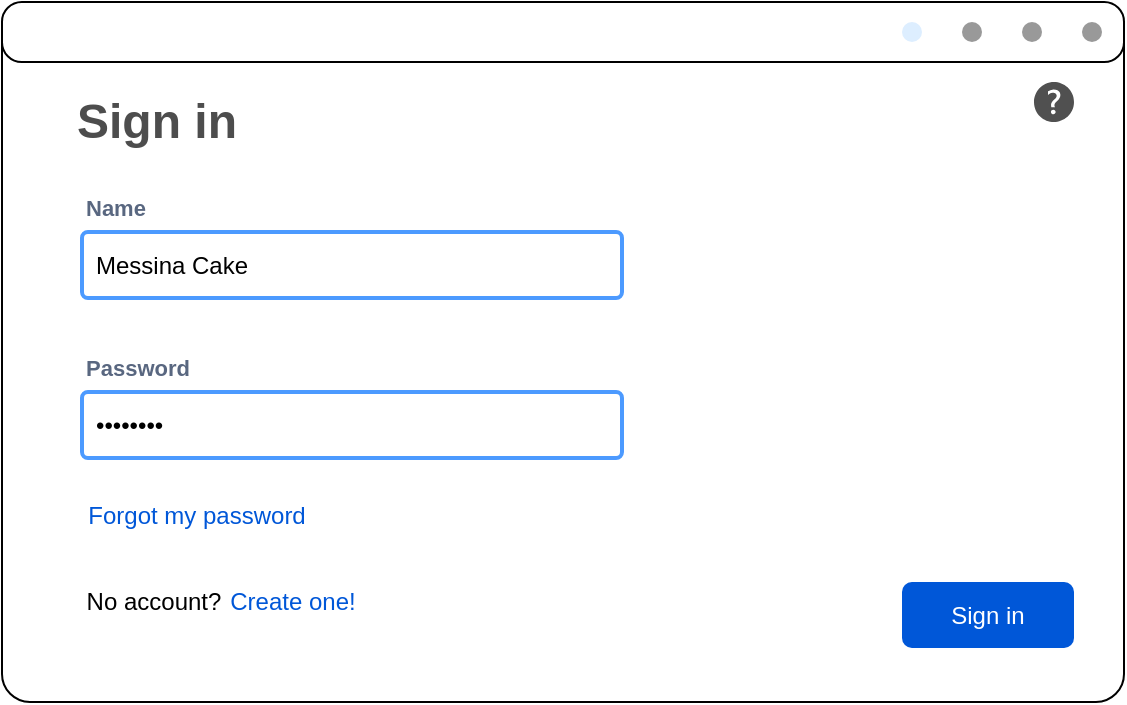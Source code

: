 <mxfile version="23.0.2" type="device" pages="8">
  <diagram id="9bwR5t9vp2KqrcbAkTnF" name="Page-0">
    <mxGraphModel dx="1434" dy="712" grid="1" gridSize="10" guides="1" tooltips="1" connect="1" arrows="1" fold="1" page="1" pageScale="1" pageWidth="1600" pageHeight="900" math="0" shadow="0">
      <root>
        <mxCell id="0" />
        <mxCell id="1" parent="0" />
        <mxCell id="lCdwlgKCuscsBh37xXo4-12" value="" style="rounded=1;whiteSpace=wrap;html=1;arcSize=4;movable=0;resizable=0;rotatable=0;deletable=0;editable=0;locked=1;connectable=0;" parent="1" vertex="1">
          <mxGeometry x="520" y="240" width="561" height="350" as="geometry" />
        </mxCell>
        <mxCell id="lCdwlgKCuscsBh37xXo4-13" value="" style="rounded=1;whiteSpace=wrap;html=1;arcSize=33;movable=0;resizable=0;rotatable=0;deletable=0;editable=0;locked=1;connectable=0;" parent="1" vertex="1">
          <mxGeometry x="520" y="240" width="561" height="30" as="geometry" />
        </mxCell>
        <mxCell id="lCdwlgKCuscsBh37xXo4-14" value="" style="verticalLabelPosition=bottom;shadow=0;dashed=0;align=center;html=1;verticalAlign=top;strokeWidth=1;shape=mxgraph.mockup.navigation.pageControl;fillColor=#999999;strokeColor=#ddeeff;movable=0;resizable=0;rotatable=0;deletable=0;editable=0;locked=1;connectable=0;" parent="1" vertex="1">
          <mxGeometry x="970" y="240" width="100" height="30" as="geometry" />
        </mxCell>
        <mxCell id="lCdwlgKCuscsBh37xXo4-15" value="Password" style="fillColor=none;strokeColor=none;html=1;fontSize=11;fontStyle=0;align=left;fontColor=#596780;fontStyle=1;fontSize=11;movable=0;resizable=0;rotatable=0;deletable=0;editable=0;locked=1;connectable=0;" parent="1" vertex="1">
          <mxGeometry x="560" y="413" width="240" height="20" as="geometry" />
        </mxCell>
        <mxCell id="lCdwlgKCuscsBh37xXo4-16" value="&amp;#8226;&amp;#8226;&amp;#8226;&amp;#8226;&amp;#8226;&amp;#8226;&amp;#8226;&amp;#8226;" style="rounded=1;arcSize=9;align=left;spacingLeft=5;strokeColor=#4C9AFF;html=1;strokeWidth=2;fontSize=12;movable=0;resizable=0;rotatable=0;deletable=0;editable=0;locked=1;connectable=0;" parent="1" vertex="1">
          <mxGeometry x="560" y="435" width="270" height="33" as="geometry" />
        </mxCell>
        <mxCell id="lCdwlgKCuscsBh37xXo4-17" value="Name" style="fillColor=none;strokeColor=none;html=1;fontSize=11;fontStyle=0;align=left;fontColor=#596780;fontStyle=1;fontSize=11;movable=0;resizable=0;rotatable=0;deletable=0;editable=0;locked=1;connectable=0;" parent="1" vertex="1">
          <mxGeometry x="560" y="333" width="240" height="20" as="geometry" />
        </mxCell>
        <mxCell id="lCdwlgKCuscsBh37xXo4-18" value="Messina Cake" style="rounded=1;arcSize=9;align=left;spacingLeft=5;strokeColor=#4C9AFF;html=1;strokeWidth=2;fontSize=12;movable=0;resizable=0;rotatable=0;deletable=0;editable=0;locked=1;connectable=0;" parent="1" vertex="1">
          <mxGeometry x="560" y="355" width="270" height="33" as="geometry" />
        </mxCell>
        <mxCell id="lCdwlgKCuscsBh37xXo4-19" value="&lt;font color=&quot;#4d4d4d&quot;&gt;Sign in&lt;/font&gt;" style="text;strokeColor=none;fillColor=none;html=1;fontSize=24;fontStyle=1;verticalAlign=middle;align=center;perimeterSpacing=0;shadow=0;movable=0;resizable=0;rotatable=0;deletable=0;editable=0;locked=1;connectable=0;" parent="1" vertex="1">
          <mxGeometry x="560" y="280" width="73" height="40" as="geometry" />
        </mxCell>
        <UserObject label="&lt;div&gt;Sign in&lt;/div&gt;" link="data:page/id,ad3F7FQIbmTL58mgXdxD" id="lCdwlgKCuscsBh37xXo4-20">
          <mxCell style="rounded=1;fillColor=#0057D8;strokeColor=none;html=1;whiteSpace=wrap;fontColor=#ffffff;align=center;verticalAlign=middle;fontStyle=0;fontSize=12;sketch=0;movable=0;resizable=0;rotatable=0;deletable=0;editable=0;locked=1;connectable=0;" parent="1" vertex="1">
            <mxGeometry x="970" y="530" width="86" height="33" as="geometry" />
          </mxCell>
        </UserObject>
        <UserObject label="&lt;div&gt;Forgot my password&lt;/div&gt;" link="data:page/id,xsljzul-1rMOuKHbIlZs" id="lCdwlgKCuscsBh37xXo4-22">
          <mxCell style="fillColor=none;strokeColor=none;html=1;fontColor=#0057D8;align=center;verticalAlign=middle;fontStyle=0;fontSize=12;movable=0;resizable=0;rotatable=0;deletable=0;editable=0;locked=1;connectable=0;" parent="1" vertex="1">
            <mxGeometry x="574" y="480" width="86" height="33" as="geometry" />
          </mxCell>
        </UserObject>
        <mxCell id="ZY1OHxA0pGTVoqZoMLtz-1" value="No account?" style="text;html=1;strokeColor=none;fillColor=none;align=center;verticalAlign=middle;whiteSpace=wrap;rounded=0;movable=0;resizable=0;rotatable=0;deletable=0;editable=0;locked=1;connectable=0;" parent="1" vertex="1">
          <mxGeometry x="556" y="525" width="80" height="30" as="geometry" />
        </mxCell>
        <UserObject label="Create one!" link="data:page/id,_KF2RKZWM1kMSddODbuM" id="ZY1OHxA0pGTVoqZoMLtz-2">
          <mxCell style="fillColor=none;strokeColor=none;html=1;fontColor=#0057D8;align=center;verticalAlign=middle;fontStyle=0;fontSize=12;movable=0;resizable=0;rotatable=0;deletable=0;editable=0;locked=1;connectable=0;" parent="1" vertex="1">
            <mxGeometry x="622" y="523" width="86" height="33" as="geometry" />
          </mxCell>
        </UserObject>
        <UserObject label="" link="data:page/id,F7xFy99SNiXXbq4bDV53" id="sVYVaOk1Q4FoBdseIvYV-1">
          <mxCell style="sketch=0;pointerEvents=1;shadow=0;dashed=0;html=1;strokeColor=none;fillColor=#505050;labelPosition=center;verticalLabelPosition=bottom;verticalAlign=top;outlineConnect=0;align=center;shape=mxgraph.office.concepts.help;movable=0;resizable=0;rotatable=0;deletable=0;editable=0;locked=1;connectable=0;" vertex="1" parent="1">
            <mxGeometry x="1036" y="280" width="20" height="20" as="geometry" />
          </mxCell>
        </UserObject>
      </root>
    </mxGraphModel>
  </diagram>
  <diagram name="Page-1" id="_KF2RKZWM1kMSddODbuM">
    <mxGraphModel dx="1434" dy="712" grid="1" gridSize="10" guides="1" tooltips="1" connect="1" arrows="1" fold="1" page="1" pageScale="1" pageWidth="1600" pageHeight="900" math="0" shadow="0">
      <root>
        <mxCell id="0" />
        <mxCell id="1" parent="0" />
        <mxCell id="sNmesS3HQieKwuXNUTIO-3" value="" style="rounded=1;whiteSpace=wrap;html=1;arcSize=4;movable=0;resizable=0;rotatable=0;deletable=0;editable=0;locked=1;connectable=0;" parent="1" vertex="1">
          <mxGeometry x="520" y="240" width="561" height="350" as="geometry" />
        </mxCell>
        <mxCell id="sNmesS3HQieKwuXNUTIO-4" value="" style="rounded=1;whiteSpace=wrap;html=1;arcSize=33;movable=0;resizable=0;rotatable=0;deletable=0;editable=0;locked=1;connectable=0;" parent="1" vertex="1">
          <mxGeometry x="520" y="240" width="561" height="30" as="geometry" />
        </mxCell>
        <mxCell id="sNmesS3HQieKwuXNUTIO-5" value="" style="verticalLabelPosition=bottom;shadow=0;dashed=0;align=center;html=1;verticalAlign=top;strokeWidth=1;shape=mxgraph.mockup.navigation.pageControl;fillColor=#999999;strokeColor=#ddeeff;movable=0;resizable=0;rotatable=0;deletable=0;editable=0;locked=1;connectable=0;" parent="1" vertex="1">
          <mxGeometry x="970" y="240" width="100" height="30" as="geometry" />
        </mxCell>
        <mxCell id="sNmesS3HQieKwuXNUTIO-7" value="Password&lt;sup&gt;&lt;font color=&quot;#ff0000&quot;&gt;*&lt;/font&gt;&lt;/sup&gt;" style="fillColor=none;strokeColor=none;html=1;fontSize=11;fontStyle=0;align=left;fontColor=#596780;fontStyle=1;fontSize=11;movable=0;resizable=0;rotatable=0;deletable=0;editable=0;locked=1;connectable=0;" parent="1" vertex="1">
          <mxGeometry x="560" y="415" width="240" height="20" as="geometry" />
        </mxCell>
        <mxCell id="sNmesS3HQieKwuXNUTIO-8" value="&amp;#8226;&amp;#8226;&amp;#8226;&amp;#8226;&amp;#8226;&amp;#8226;&amp;#8226;&amp;#8226;" style="rounded=1;arcSize=9;align=left;spacingLeft=5;strokeColor=#4C9AFF;html=1;strokeWidth=2;fontSize=12;movable=0;resizable=0;rotatable=0;deletable=0;editable=0;locked=1;connectable=0;" parent="1" vertex="1">
          <mxGeometry x="560" y="435" width="270" height="33" as="geometry" />
        </mxCell>
        <mxCell id="sNmesS3HQieKwuXNUTIO-13" value="Name&lt;sup&gt;&lt;font color=&quot;#ff0000&quot;&gt;*&lt;/font&gt;&lt;/sup&gt;" style="fillColor=none;strokeColor=none;html=1;fontSize=11;fontStyle=0;align=left;fontColor=#596780;fontStyle=1;fontSize=11;movable=0;resizable=0;rotatable=0;deletable=0;editable=0;locked=1;connectable=0;" parent="1" vertex="1">
          <mxGeometry x="560" y="330" width="240" height="20" as="geometry" />
        </mxCell>
        <mxCell id="sNmesS3HQieKwuXNUTIO-14" value="Messina Cake" style="rounded=1;arcSize=9;align=left;spacingLeft=5;strokeColor=#4C9AFF;html=1;strokeWidth=2;fontSize=12;movable=0;resizable=0;rotatable=0;deletable=0;editable=0;locked=1;connectable=0;" parent="1" vertex="1">
          <mxGeometry x="560" y="355" width="270" height="33" as="geometry" />
        </mxCell>
        <mxCell id="sNmesS3HQieKwuXNUTIO-16" value="&lt;div&gt;&lt;font color=&quot;#808080&quot;&gt;Create Account&lt;/font&gt;&lt;/div&gt;" style="text;strokeColor=none;fillColor=none;html=1;fontSize=24;fontStyle=1;verticalAlign=middle;align=center;perimeterSpacing=0;shadow=0;movable=0;resizable=0;rotatable=0;deletable=0;editable=0;locked=1;connectable=0;" parent="1" vertex="1">
          <mxGeometry x="600" y="280" width="100" height="40" as="geometry" />
        </mxCell>
        <UserObject label="&lt;div&gt;Sign up&lt;/div&gt;" link="data:page/id,ad3F7FQIbmTL58mgXdxD" id="sNmesS3HQieKwuXNUTIO-17">
          <mxCell style="rounded=1;fillColor=#0057D8;strokeColor=none;html=1;whiteSpace=wrap;fontColor=#ffffff;align=center;verticalAlign=middle;fontStyle=0;fontSize=12;sketch=0;movable=0;resizable=0;rotatable=0;deletable=0;editable=0;locked=1;connectable=0;" parent="1" vertex="1">
            <mxGeometry x="970" y="530" width="86" height="33" as="geometry" />
          </mxCell>
        </UserObject>
        <UserObject label="Cancel" link="data:page/id,9bwR5t9vp2KqrcbAkTnF" id="sNmesS3HQieKwuXNUTIO-18">
          <mxCell style="rounded=1;fillColor=#F1F2F4;strokeColor=none;html=1;whiteSpace=wrap;fontColor=#596780;align=center;verticalAlign=middle;fontStyle=0;fontSize=12;sketch=0;movable=0;resizable=0;rotatable=0;deletable=0;editable=0;locked=1;connectable=0;" parent="1" vertex="1">
            <mxGeometry x="860" y="530" width="86" height="33" as="geometry" />
          </mxCell>
        </UserObject>
        <UserObject label="I already have an Account" link="data:page/id,9bwR5t9vp2KqrcbAkTnF" id="sNmesS3HQieKwuXNUTIO-19">
          <mxCell style="fillColor=none;strokeColor=none;html=1;fontColor=#0057D8;align=center;verticalAlign=middle;fontStyle=0;fontSize=12;movable=0;resizable=0;rotatable=0;deletable=0;editable=0;locked=1;connectable=0;" parent="1" vertex="1">
            <mxGeometry x="590" y="480" width="86" height="33" as="geometry" />
          </mxCell>
        </UserObject>
        <UserObject label="" link="data:page/id,F7xFy99SNiXXbq4bDV53" id="XIHDdA60MrZ1rVrU5bgH-1">
          <mxCell style="sketch=0;pointerEvents=1;shadow=0;dashed=0;html=1;strokeColor=none;fillColor=#505050;labelPosition=center;verticalLabelPosition=bottom;verticalAlign=top;outlineConnect=0;align=center;shape=mxgraph.office.concepts.help;movable=0;resizable=0;rotatable=0;deletable=0;editable=0;locked=1;connectable=0;" vertex="1" parent="1">
            <mxGeometry x="1036" y="280" width="20" height="20" as="geometry" />
          </mxCell>
        </UserObject>
      </root>
    </mxGraphModel>
  </diagram>
  <diagram id="ad3F7FQIbmTL58mgXdxD" name="Page-2">
    <mxGraphModel dx="1434" dy="712" grid="1" gridSize="10" guides="1" tooltips="1" connect="1" arrows="1" fold="1" page="1" pageScale="1" pageWidth="1600" pageHeight="900" math="0" shadow="0">
      <root>
        <mxCell id="0" />
        <mxCell id="1" parent="0" />
        <mxCell id="7sJTcYBQG9g4EevyEmXf-1" value="" style="rounded=1;whiteSpace=wrap;html=1;arcSize=4;movable=0;resizable=0;rotatable=0;deletable=0;editable=0;locked=1;connectable=0;" parent="1" vertex="1">
          <mxGeometry x="280" y="120" width="1040" height="600" as="geometry" />
        </mxCell>
        <mxCell id="4lKFtNDbOu9oQsYuGuKF-3" value="" style="rounded=1;whiteSpace=wrap;html=1;movable=0;resizable=0;rotatable=0;deletable=0;editable=0;locked=1;connectable=0;" parent="1" vertex="1">
          <mxGeometry x="500" y="200" width="710" height="470" as="geometry" />
        </mxCell>
        <mxCell id="4lKFtNDbOu9oQsYuGuKF-10" value="" style="rounded=0;whiteSpace=wrap;html=1;fillColor=#3399FF;movable=0;resizable=0;rotatable=0;deletable=0;editable=0;locked=1;connectable=0;" parent="1" vertex="1">
          <mxGeometry x="280" y="140" width="1040" height="30" as="geometry" />
        </mxCell>
        <mxCell id="7sJTcYBQG9g4EevyEmXf-2" value="" style="rounded=1;whiteSpace=wrap;html=1;arcSize=33;movable=0;resizable=0;rotatable=0;deletable=0;editable=0;locked=1;connectable=0;" parent="1" vertex="1">
          <mxGeometry x="280" y="120" width="1040" height="30" as="geometry" />
        </mxCell>
        <mxCell id="7sJTcYBQG9g4EevyEmXf-3" value="" style="verticalLabelPosition=bottom;shadow=0;dashed=0;align=center;html=1;verticalAlign=top;strokeWidth=1;shape=mxgraph.mockup.navigation.pageControl;fillColor=#999999;strokeColor=#ddeeff;movable=0;resizable=0;rotatable=0;deletable=0;editable=0;locked=1;connectable=0;" parent="1" vertex="1">
          <mxGeometry x="1210" y="120" width="100" height="30" as="geometry" />
        </mxCell>
        <mxCell id="4lKFtNDbOu9oQsYuGuKF-1" value="" style="shape=image;html=1;verticalAlign=top;verticalLabelPosition=bottom;labelBackgroundColor=#ffffff;imageAspect=0;aspect=fixed;image=https://cdn4.iconfinder.com/data/icons/core-ui-outlined/32/outlined_placeholder-128.png;movable=0;resizable=0;rotatable=0;deletable=0;editable=0;locked=1;connectable=0;" parent="1" vertex="1">
          <mxGeometry x="290" y="125" width="20" height="20" as="geometry" />
        </mxCell>
        <mxCell id="4lKFtNDbOu9oQsYuGuKF-2" value="&lt;div&gt;Math-Project Title&lt;br&gt;&lt;/div&gt;" style="text;html=1;strokeColor=none;fillColor=none;align=center;verticalAlign=middle;whiteSpace=wrap;rounded=0;movable=0;resizable=0;rotatable=0;deletable=0;editable=0;locked=1;connectable=0;" parent="1" vertex="1">
          <mxGeometry x="300" y="120" width="130" height="30" as="geometry" />
        </mxCell>
        <UserObject label="&lt;b&gt;Programm&lt;/b&gt;" id="4lKFtNDbOu9oQsYuGuKF-12">
          <mxCell style="text;html=1;strokeColor=none;fillColor=none;align=center;verticalAlign=middle;whiteSpace=wrap;rounded=0;movable=0;resizable=0;rotatable=0;deletable=0;editable=0;locked=1;connectable=0;" parent="1" vertex="1">
            <mxGeometry x="286" y="145" width="60" height="30" as="geometry" />
          </mxCell>
        </UserObject>
        <UserObject label="&lt;b&gt;Funktions&lt;/b&gt;" link="data:page/id,o2ojK-7dKlZGVOAudo-p" id="4lKFtNDbOu9oQsYuGuKF-13">
          <mxCell style="text;html=1;strokeColor=none;fillColor=none;align=center;verticalAlign=middle;whiteSpace=wrap;rounded=0;movable=0;resizable=0;rotatable=0;deletable=0;editable=0;locked=1;connectable=0;" parent="1" vertex="1">
            <mxGeometry x="356" y="145" width="60" height="30" as="geometry" />
          </mxCell>
        </UserObject>
        <UserObject label="&lt;div&gt;&lt;b&gt;Extras&lt;/b&gt;&lt;/div&gt;" link="data:page/id,-jXkWITNxFxErTO6q47x" id="4lKFtNDbOu9oQsYuGuKF-14">
          <mxCell style="text;html=1;strokeColor=none;fillColor=none;align=center;verticalAlign=middle;whiteSpace=wrap;rounded=0;movable=0;resizable=0;rotatable=0;deletable=0;editable=0;locked=1;connectable=0;" parent="1" vertex="1">
            <mxGeometry x="414" y="145" width="60" height="30" as="geometry" />
          </mxCell>
        </UserObject>
        <UserObject label="&lt;div&gt;&lt;b&gt;Help&lt;/b&gt;&lt;/div&gt;" link="data:page/id,o5EIqH9A4LyITZ722IHV" id="4lKFtNDbOu9oQsYuGuKF-15">
          <mxCell style="text;html=1;strokeColor=none;fillColor=none;align=center;verticalAlign=middle;whiteSpace=wrap;rounded=0;movable=0;resizable=0;rotatable=0;deletable=0;editable=0;locked=1;connectable=0;" parent="1" vertex="1">
            <mxGeometry x="459" y="145" width="60" height="30" as="geometry" />
          </mxCell>
        </UserObject>
        <mxCell id="4lKFtNDbOu9oQsYuGuKF-16" value="" style="verticalLabelPosition=bottom;shadow=0;dashed=0;align=center;html=1;verticalAlign=top;strokeWidth=1;shape=mxgraph.mockup.graphics.lineChart;strokeColor=none;strokeColor2=#666666;strokeColor3=#008cff;strokeColor4=#dddddd;movable=0;resizable=0;rotatable=0;deletable=0;editable=0;locked=1;connectable=0;" parent="1" vertex="1">
          <mxGeometry x="602.5" y="260" width="507.5" height="325" as="geometry" />
        </mxCell>
        <mxCell id="4lKFtNDbOu9oQsYuGuKF-18" value="" style="shape=image;html=1;verticalAlign=top;verticalLabelPosition=bottom;labelBackgroundColor=#ffffff;imageAspect=0;aspect=fixed;image=https://cdn0.iconfinder.com/data/icons/evericons-24px-vol-1/24/zoom-in-128.png;movable=0;resizable=0;rotatable=0;deletable=0;editable=0;locked=1;connectable=0;" parent="1" vertex="1">
          <mxGeometry x="1220" y="530" width="45" height="45" as="geometry" />
        </mxCell>
        <mxCell id="4lKFtNDbOu9oQsYuGuKF-19" value="" style="shape=image;html=1;verticalAlign=top;verticalLabelPosition=bottom;labelBackgroundColor=#ffffff;imageAspect=0;aspect=fixed;image=https://cdn0.iconfinder.com/data/icons/evericons-24px-vol-1/24/zoom-out-128.png;movable=0;resizable=0;rotatable=0;deletable=0;editable=0;locked=1;connectable=0;" parent="1" vertex="1">
          <mxGeometry x="1220" y="585" width="45" height="45" as="geometry" />
        </mxCell>
        <mxCell id="4lKFtNDbOu9oQsYuGuKF-20" value="" style="verticalLabelPosition=bottom;shadow=0;dashed=0;align=center;html=1;verticalAlign=top;strokeWidth=1;shape=mxgraph.mockup.navigation.mapNavigator;fillColor2=#99ddff;strokeColor2=none;strokeColor3=#ffffff;strokeColor=#999999;movable=0;resizable=0;rotatable=0;deletable=0;editable=0;locked=1;connectable=0;" parent="1" vertex="1">
          <mxGeometry x="1140" y="220" width="30" height="50" as="geometry" />
        </mxCell>
        <mxCell id="4lKFtNDbOu9oQsYuGuKF-23" value="" style="rounded=1;whiteSpace=wrap;html=1;movable=0;resizable=0;rotatable=0;deletable=0;editable=0;locked=1;connectable=0;" parent="1" vertex="1">
          <mxGeometry x="290" y="190" width="200" height="520" as="geometry" />
        </mxCell>
        <mxCell id="4lKFtNDbOu9oQsYuGuKF-24" value="&lt;div&gt;&lt;font style=&quot;font-size: 18px;&quot;&gt;History&lt;/font&gt;&lt;/div&gt;" style="text;strokeColor=none;fillColor=none;html=1;fontSize=24;fontStyle=1;verticalAlign=middle;align=center;movable=0;resizable=0;rotatable=0;deletable=0;editable=0;locked=1;connectable=0;" parent="1" vertex="1">
          <mxGeometry x="348" y="190" width="84" height="30" as="geometry" />
        </mxCell>
        <mxCell id="4lKFtNDbOu9oQsYuGuKF-36" value="&lt;div&gt;&lt;b&gt;f(x)=7,3³+x²+1,3x-7&lt;/b&gt;&lt;/div&gt;" style="whiteSpace=wrap;html=1;shadow=0;dashed=0;fontSize=10;align=left;fillColor=#FFFFFF;strokeColor=#FFFFFF;fontColor=#4D4D4D;movable=0;resizable=0;rotatable=0;deletable=0;editable=0;locked=1;connectable=0;" parent="1" vertex="1">
          <mxGeometry x="290" y="270" width="200" height="40" as="geometry" />
        </mxCell>
        <mxCell id="4lKFtNDbOu9oQsYuGuKF-50" value="&lt;b&gt;...&lt;/b&gt;" style="whiteSpace=wrap;html=1;shadow=0;dashed=0;fontSize=10;align=left;fillColor=#33b5e5;strokeColor=#33B5E5;fontColor=#FFFFFF;movable=0;resizable=0;rotatable=0;deletable=0;editable=0;locked=1;connectable=0;" parent="1" vertex="1">
          <mxGeometry x="290" y="310" width="200" height="33.44" as="geometry" />
        </mxCell>
        <mxCell id="4lKFtNDbOu9oQsYuGuKF-51" value="&lt;b&gt;...&lt;/b&gt;" style="whiteSpace=wrap;html=1;shadow=0;dashed=0;fontSize=10;align=left;fillColor=#FFFFFF;strokeColor=#FFFFFF;fontColor=#4D4D4D;movable=0;resizable=0;rotatable=0;deletable=0;editable=0;locked=1;connectable=0;" parent="1" vertex="1">
          <mxGeometry x="290" y="343.44" width="200" height="40" as="geometry" />
        </mxCell>
        <mxCell id="4lKFtNDbOu9oQsYuGuKF-52" value="&lt;b&gt;...&lt;/b&gt;" style="whiteSpace=wrap;html=1;shadow=0;dashed=0;fontSize=10;align=left;fillColor=#33b5e5;strokeColor=#33B5E5;fontColor=#FFFFFF;movable=0;resizable=0;rotatable=0;deletable=0;editable=0;locked=1;connectable=0;" parent="1" vertex="1">
          <mxGeometry x="290" y="383.28" width="200" height="33.44" as="geometry" />
        </mxCell>
        <mxCell id="4lKFtNDbOu9oQsYuGuKF-53" value="&lt;b&gt;...&lt;/b&gt;" style="whiteSpace=wrap;html=1;shadow=0;dashed=0;fontSize=10;align=left;fillColor=#FFFFFF;strokeColor=#FFFFFF;fontColor=#4D4D4D;movable=0;resizable=0;rotatable=0;deletable=0;editable=0;locked=1;connectable=0;" parent="1" vertex="1">
          <mxGeometry x="290" y="416.72" width="200" height="40" as="geometry" />
        </mxCell>
        <mxCell id="4lKFtNDbOu9oQsYuGuKF-54" value="&lt;b&gt;...&lt;/b&gt;" style="whiteSpace=wrap;html=1;shadow=0;dashed=0;fontSize=10;align=left;fillColor=#33b5e5;strokeColor=#33B5E5;fontColor=#FFFFFF;movable=0;resizable=0;rotatable=0;deletable=0;editable=0;locked=1;connectable=0;" parent="1" vertex="1">
          <mxGeometry x="290" y="456.72" width="200" height="33.44" as="geometry" />
        </mxCell>
        <mxCell id="4lKFtNDbOu9oQsYuGuKF-55" value="&lt;b&gt;...&lt;/b&gt;" style="whiteSpace=wrap;html=1;shadow=0;dashed=0;fontSize=10;align=left;fillColor=#FFFFFF;strokeColor=#FFFFFF;fontColor=#4D4D4D;movable=0;resizable=0;rotatable=0;deletable=0;editable=0;locked=1;connectable=0;" parent="1" vertex="1">
          <mxGeometry x="290" y="490.16" width="200" height="40" as="geometry" />
        </mxCell>
        <mxCell id="4lKFtNDbOu9oQsYuGuKF-56" value="&lt;b&gt;...&lt;/b&gt;" style="whiteSpace=wrap;html=1;shadow=0;dashed=0;fontSize=10;align=left;fillColor=#33b5e5;strokeColor=#33B5E5;fontColor=#FFFFFF;movable=0;resizable=0;rotatable=0;deletable=0;editable=0;locked=1;connectable=0;" parent="1" vertex="1">
          <mxGeometry x="290" y="530.16" width="200" height="33.44" as="geometry" />
        </mxCell>
        <mxCell id="4lKFtNDbOu9oQsYuGuKF-57" value="&lt;b&gt;...&lt;/b&gt;" style="whiteSpace=wrap;html=1;shadow=0;dashed=0;fontSize=10;align=left;fillColor=#FFFFFF;strokeColor=#FFFFFF;fontColor=#4D4D4D;movable=0;resizable=0;rotatable=0;deletable=0;editable=0;locked=1;connectable=0;" parent="1" vertex="1">
          <mxGeometry x="290" y="563.6" width="200" height="40" as="geometry" />
        </mxCell>
        <mxCell id="4lKFtNDbOu9oQsYuGuKF-58" value="&lt;b&gt;...&lt;/b&gt;" style="whiteSpace=wrap;html=1;shadow=0;dashed=0;fontSize=10;align=left;fillColor=#33b5e5;strokeColor=#33B5E5;fontColor=#FFFFFF;movable=0;resizable=0;rotatable=0;deletable=0;editable=0;locked=1;connectable=0;" parent="1" vertex="1">
          <mxGeometry x="290" y="603.6" width="200" height="33.44" as="geometry" />
        </mxCell>
        <mxCell id="4lKFtNDbOu9oQsYuGuKF-59" value="&lt;b&gt;...&lt;/b&gt;" style="whiteSpace=wrap;html=1;shadow=0;dashed=0;fontSize=10;align=left;fillColor=#FFFFFF;strokeColor=#FFFFFF;fontColor=#4D4D4D;movable=0;resizable=0;rotatable=0;deletable=0;editable=0;locked=1;connectable=0;" parent="1" vertex="1">
          <mxGeometry x="290" y="637.04" width="200" height="40" as="geometry" />
        </mxCell>
        <mxCell id="4lKFtNDbOu9oQsYuGuKF-60" value="" style="endArrow=none;html=1;rounded=0;movable=0;resizable=0;rotatable=0;deletable=0;editable=0;locked=1;connectable=0;" parent="1" edge="1">
          <mxGeometry width="50" height="50" relative="1" as="geometry">
            <mxPoint x="290" y="680" as="sourcePoint" />
            <mxPoint x="290" y="220" as="targetPoint" />
          </mxGeometry>
        </mxCell>
        <mxCell id="4lKFtNDbOu9oQsYuGuKF-61" value="" style="endArrow=none;html=1;rounded=0;movable=0;resizable=0;rotatable=0;deletable=0;editable=0;locked=1;connectable=0;" parent="1" edge="1">
          <mxGeometry width="50" height="50" relative="1" as="geometry">
            <mxPoint x="490" y="677.04" as="sourcePoint" />
            <mxPoint x="490" y="217.04" as="targetPoint" />
          </mxGeometry>
        </mxCell>
        <mxCell id="4lKFtNDbOu9oQsYuGuKF-62" value="&lt;div&gt;&lt;font color=&quot;#ffffff&quot;&gt;&lt;b&gt;f(x)=0,3³+x²-1,3x-5&lt;/b&gt;&lt;/font&gt;&lt;/div&gt;" style="whiteSpace=wrap;html=1;shadow=0;dashed=0;fontSize=10;align=left;fillColor=#99e5ff;strokeColor=#33B5E5;fontColor=#B3B3B3;movable=0;resizable=0;rotatable=0;deletable=0;editable=0;locked=1;connectable=0;" parent="1" vertex="1">
          <mxGeometry x="290" y="236.56" width="200" height="33.44" as="geometry" />
        </mxCell>
        <mxCell id="4lKFtNDbOu9oQsYuGuKF-66" value="" style="shape=image;html=1;verticalAlign=top;verticalLabelPosition=bottom;labelBackgroundColor=#ffffff;imageAspect=0;aspect=fixed;image=https://cdn1.iconfinder.com/data/icons/material-core/18/create-128.png;movable=0;resizable=0;rotatable=0;deletable=0;editable=0;locked=1;connectable=0;" parent="1" vertex="1">
          <mxGeometry x="460" y="242.56" width="23" height="23" as="geometry" />
        </mxCell>
        <mxCell id="d6taBo9_UaRNZX09l7Ye-1" value="" style="html=1;dashed=0;aspect=fixed;verticalLabelPosition=bottom;verticalAlign=top;align=center;shape=mxgraph.gmdl.gps;strokeColor=#737373;fillColor=#737373;shadow=0;strokeWidth=2;sketch=0;movable=0;resizable=0;rotatable=0;deletable=0;editable=0;locked=1;connectable=0;" parent="1" vertex="1">
          <mxGeometry x="1220" y="475" width="40" height="40" as="geometry" />
        </mxCell>
        <mxCell id="MUng9Dy29iRi_lZdBX4a-7" value="&lt;p style=&quot;line-height: 120%;&quot;&gt;&lt;br&gt;&lt;/p&gt;" style="sketch=0;pointerEvents=1;shadow=0;dashed=0;html=1;strokeColor=none;fillColor=#505050;labelPosition=center;verticalLabelPosition=bottom;verticalAlign=top;outlineConnect=0;align=center;shape=mxgraph.office.concepts.help;movable=0;resizable=0;rotatable=0;deletable=0;editable=0;locked=1;connectable=0;" vertex="1" parent="1">
          <mxGeometry x="1220" y="190" width="35" height="35" as="geometry" />
        </mxCell>
        <mxCell id="MUgVsQEXJWOk2s4PEv9--2" value="" style="shape=image;html=1;verticalAlign=top;verticalLabelPosition=bottom;labelBackgroundColor=#ffffff;imageAspect=0;aspect=fixed;image=https://cdn4.iconfinder.com/data/icons/ionicons/512/icon-trash-a-128.png" vertex="1" parent="1">
          <mxGeometry x="440" y="670" width="34" height="34" as="geometry" />
        </mxCell>
        <mxCell id="Qyu4YCOnFlOZNMNymEGA-2" value="&lt;b&gt;10 min&lt;/b&gt;" style="strokeWidth=1;html=1;shadow=0;dashed=0;shape=mxgraph.ios.iComboBox;spacingTop=2;spacingLeft=2;align=left;strokeColor=#444444;fontColor=#666666;buttonText=;fontSize=8;fillColor=#dddddd;fillColor2=#3D5565;sketch=0;whiteSpace=wrap;" vertex="1" parent="1">
          <mxGeometry x="331" y="680" width="99" height="15" as="geometry" />
        </mxCell>
      </root>
    </mxGraphModel>
  </diagram>
  <diagram id="o2ojK-7dKlZGVOAudo-p" name="Page-3">
    <mxGraphModel dx="1434" dy="712" grid="1" gridSize="10" guides="1" tooltips="1" connect="1" arrows="1" fold="1" page="1" pageScale="1" pageWidth="1600" pageHeight="900" math="0" shadow="0">
      <root>
        <mxCell id="0" />
        <mxCell id="1" parent="0" />
        <mxCell id="xUCrDuLHMDkDSdVkkazU-1" value="" style="rounded=1;whiteSpace=wrap;html=1;arcSize=4;movable=0;resizable=0;rotatable=0;deletable=0;editable=0;locked=1;connectable=0;" parent="1" vertex="1">
          <mxGeometry x="280" y="120" width="1040" height="600" as="geometry" />
        </mxCell>
        <mxCell id="xUCrDuLHMDkDSdVkkazU-2" value="" style="rounded=1;whiteSpace=wrap;html=1;movable=0;resizable=0;rotatable=0;deletable=0;editable=0;locked=1;connectable=0;" parent="1" vertex="1">
          <mxGeometry x="500" y="200" width="710" height="470" as="geometry" />
        </mxCell>
        <mxCell id="xUCrDuLHMDkDSdVkkazU-3" value="" style="rounded=0;whiteSpace=wrap;html=1;fillColor=#3399FF;movable=0;resizable=0;rotatable=0;deletable=0;editable=0;locked=1;connectable=0;" parent="1" vertex="1">
          <mxGeometry x="280" y="140" width="1040" height="30" as="geometry" />
        </mxCell>
        <mxCell id="xUCrDuLHMDkDSdVkkazU-4" value="" style="rounded=1;whiteSpace=wrap;html=1;arcSize=33;movable=0;resizable=0;rotatable=0;deletable=0;editable=0;locked=1;connectable=0;" parent="1" vertex="1">
          <mxGeometry x="280" y="120" width="1040" height="30" as="geometry" />
        </mxCell>
        <mxCell id="xUCrDuLHMDkDSdVkkazU-5" value="" style="verticalLabelPosition=bottom;shadow=0;dashed=0;align=center;html=1;verticalAlign=top;strokeWidth=1;shape=mxgraph.mockup.navigation.pageControl;fillColor=#999999;strokeColor=#ddeeff;movable=0;resizable=0;rotatable=0;deletable=0;editable=0;locked=1;connectable=0;" parent="1" vertex="1">
          <mxGeometry x="1210" y="120" width="100" height="30" as="geometry" />
        </mxCell>
        <mxCell id="xUCrDuLHMDkDSdVkkazU-6" value="" style="shape=image;html=1;verticalAlign=top;verticalLabelPosition=bottom;labelBackgroundColor=#ffffff;imageAspect=0;aspect=fixed;image=https://cdn4.iconfinder.com/data/icons/core-ui-outlined/32/outlined_placeholder-128.png;movable=0;resizable=0;rotatable=0;deletable=0;editable=0;locked=1;connectable=0;" parent="1" vertex="1">
          <mxGeometry x="290" y="125" width="20" height="20" as="geometry" />
        </mxCell>
        <mxCell id="xUCrDuLHMDkDSdVkkazU-7" value="&lt;div&gt;Math-Project Title&lt;br&gt;&lt;/div&gt;" style="text;html=1;strokeColor=none;fillColor=none;align=center;verticalAlign=middle;whiteSpace=wrap;rounded=0;movable=0;resizable=0;rotatable=0;deletable=0;editable=0;locked=1;connectable=0;" parent="1" vertex="1">
          <mxGeometry x="300" y="120" width="130" height="30" as="geometry" />
        </mxCell>
        <UserObject label="&lt;b&gt;Programm&lt;/b&gt;" link="data:page/id,ad3F7FQIbmTL58mgXdxD" id="xUCrDuLHMDkDSdVkkazU-8">
          <mxCell style="text;html=1;strokeColor=none;fillColor=none;align=center;verticalAlign=middle;whiteSpace=wrap;rounded=0;movable=0;resizable=0;rotatable=0;deletable=0;editable=0;locked=1;connectable=0;" parent="1" vertex="1">
            <mxGeometry x="286" y="145" width="60" height="30" as="geometry" />
          </mxCell>
        </UserObject>
        <mxCell id="xUCrDuLHMDkDSdVkkazU-9" value="&lt;b&gt;Funktions&lt;/b&gt;" style="text;html=1;strokeColor=none;fillColor=none;align=center;verticalAlign=middle;whiteSpace=wrap;rounded=0;movable=0;resizable=0;rotatable=0;deletable=0;editable=0;locked=1;connectable=0;" parent="1" vertex="1">
          <mxGeometry x="356" y="145" width="60" height="30" as="geometry" />
        </mxCell>
        <mxCell id="xUCrDuLHMDkDSdVkkazU-10" value="&lt;div&gt;&lt;b&gt;Extras&lt;/b&gt;&lt;/div&gt;" style="text;html=1;strokeColor=none;fillColor=none;align=center;verticalAlign=middle;whiteSpace=wrap;rounded=0;movable=0;resizable=0;rotatable=0;deletable=0;editable=0;locked=1;connectable=0;" parent="1" vertex="1">
          <mxGeometry x="414" y="145" width="60" height="30" as="geometry" />
        </mxCell>
        <mxCell id="xUCrDuLHMDkDSdVkkazU-11" value="&lt;div&gt;&lt;b&gt;Help&lt;/b&gt;&lt;/div&gt;" style="text;html=1;strokeColor=none;fillColor=none;align=center;verticalAlign=middle;whiteSpace=wrap;rounded=0;movable=0;resizable=0;rotatable=0;deletable=0;editable=0;locked=1;connectable=0;" parent="1" vertex="1">
          <mxGeometry x="459" y="145" width="60" height="30" as="geometry" />
        </mxCell>
        <mxCell id="xUCrDuLHMDkDSdVkkazU-12" value="" style="verticalLabelPosition=bottom;shadow=0;dashed=0;align=center;html=1;verticalAlign=top;strokeWidth=1;shape=mxgraph.mockup.graphics.lineChart;strokeColor=none;strokeColor2=#666666;strokeColor3=#008cff;strokeColor4=#dddddd;movable=0;resizable=0;rotatable=0;deletable=0;editable=0;locked=1;connectable=0;" parent="1" vertex="1">
          <mxGeometry x="602.5" y="260" width="507.5" height="325" as="geometry" />
        </mxCell>
        <mxCell id="xUCrDuLHMDkDSdVkkazU-13" value="" style="shape=image;html=1;verticalAlign=top;verticalLabelPosition=bottom;labelBackgroundColor=#ffffff;imageAspect=0;aspect=fixed;image=https://cdn0.iconfinder.com/data/icons/evericons-24px-vol-1/24/zoom-in-128.png;movable=0;resizable=0;rotatable=0;deletable=0;editable=0;locked=1;connectable=0;" parent="1" vertex="1">
          <mxGeometry x="1220" y="530" width="45" height="45" as="geometry" />
        </mxCell>
        <mxCell id="xUCrDuLHMDkDSdVkkazU-14" value="" style="shape=image;html=1;verticalAlign=top;verticalLabelPosition=bottom;labelBackgroundColor=#ffffff;imageAspect=0;aspect=fixed;image=https://cdn0.iconfinder.com/data/icons/evericons-24px-vol-1/24/zoom-out-128.png;movable=0;resizable=0;rotatable=0;deletable=0;editable=0;locked=1;connectable=0;" parent="1" vertex="1">
          <mxGeometry x="1220" y="585" width="45" height="45" as="geometry" />
        </mxCell>
        <mxCell id="xUCrDuLHMDkDSdVkkazU-15" value="" style="verticalLabelPosition=bottom;shadow=0;dashed=0;align=center;html=1;verticalAlign=top;strokeWidth=1;shape=mxgraph.mockup.navigation.mapNavigator;fillColor2=#99ddff;strokeColor2=none;strokeColor3=#ffffff;strokeColor=#999999;movable=0;resizable=0;rotatable=0;deletable=0;editable=0;locked=1;connectable=0;" parent="1" vertex="1">
          <mxGeometry x="1140" y="220" width="30" height="50" as="geometry" />
        </mxCell>
        <mxCell id="5Jal7oun6mulOkLOERWE-1" value="&lt;font style=&quot;font-size: 22px;&quot;&gt;Linear functions&lt;/font&gt;" style="text;strokeColor=none;fillColor=none;html=1;fontSize=24;fontStyle=1;verticalAlign=middle;align=center;movable=0;resizable=0;rotatable=0;deletable=0;editable=0;locked=1;connectable=0;" parent="1" vertex="1">
          <mxGeometry x="336" y="180" width="100" height="40" as="geometry" />
        </mxCell>
        <mxCell id="Lvzmi4qbcNNsmRT_eUkX-2" value="" style="html=1;dashed=0;aspect=fixed;verticalLabelPosition=bottom;verticalAlign=top;align=center;shape=mxgraph.gmdl.gps;strokeColor=#737373;fillColor=#737373;shadow=0;strokeWidth=2;sketch=0;movable=0;resizable=0;rotatable=0;deletable=0;editable=0;locked=1;connectable=0;" parent="1" vertex="1">
          <mxGeometry x="1220" y="475" width="40" height="40" as="geometry" />
        </mxCell>
        <mxCell id="3t-xWlrJvD6TMpFYs-4N-1" value="&lt;div style=&quot;font-size: 12px;&quot;&gt;&lt;font style=&quot;font-size: 12px;&quot;&gt;Functional equation:&lt;/font&gt;&lt;/div&gt;" style="fillColor=none;strokeColor=none;html=1;fontSize=11;fontStyle=0;align=left;fontColor=#596780;fontStyle=1;fontSize=11;movable=0;resizable=0;rotatable=0;deletable=0;editable=0;locked=1;connectable=0;" parent="1" vertex="1">
          <mxGeometry x="300" y="230" width="240" height="20" as="geometry" />
        </mxCell>
        <mxCell id="3t-xWlrJvD6TMpFYs-4N-2" value="f(x)=x³-5x²-2x+99" style="rounded=1;arcSize=9;align=left;spacingLeft=5;strokeColor=#4C9AFF;html=1;strokeWidth=2;fontSize=12;movable=0;resizable=0;rotatable=0;deletable=0;editable=0;locked=1;connectable=0;" parent="1" vertex="1">
          <mxGeometry x="300" y="255" width="180" height="40" as="geometry" />
        </mxCell>
        <mxCell id="nDgqNlp8RA2Hut2Mcf3t-1" value="-10,-6" style="rounded=1;arcSize=9;align=left;spacingLeft=5;strokeColor=#4C9AFF;html=1;strokeWidth=2;fontSize=12;movable=0;resizable=0;rotatable=0;deletable=0;editable=0;locked=1;connectable=0;" parent="1" vertex="1">
          <mxGeometry x="390" y="310" width="90" height="40" as="geometry" />
        </mxCell>
        <mxCell id="nDgqNlp8RA2Hut2Mcf3t-2" value="-9,-5" style="rounded=1;arcSize=9;align=left;spacingLeft=5;strokeColor=#4C9AFF;html=1;strokeWidth=2;fontSize=12;movable=0;resizable=0;rotatable=0;deletable=0;editable=0;locked=1;connectable=0;" parent="1" vertex="1">
          <mxGeometry x="390" y="370" width="90" height="40" as="geometry" />
        </mxCell>
        <mxCell id="nDgqNlp8RA2Hut2Mcf3t-3" value="Gradient:" style="fillColor=none;strokeColor=none;html=1;fontSize=11;fontStyle=0;align=left;fontColor=#596780;fontStyle=1;fontSize=11;movable=0;resizable=0;rotatable=0;deletable=0;editable=0;locked=1;connectable=0;" parent="1" vertex="1">
          <mxGeometry x="300" y="320" width="60" height="20" as="geometry" />
        </mxCell>
        <mxCell id="nDgqNlp8RA2Hut2Mcf3t-4" value="y-axis section:" style="fillColor=none;strokeColor=none;html=1;fontSize=11;fontStyle=0;align=left;fontColor=#596780;fontStyle=1;fontSize=11;movable=0;resizable=0;rotatable=0;deletable=0;editable=0;locked=1;connectable=0;" parent="1" vertex="1">
          <mxGeometry x="300" y="380" width="60" height="20" as="geometry" />
        </mxCell>
        <UserObject label="&lt;div&gt;Clear&lt;/div&gt;" id="csA3-4Qf1cnFmfoS7ezw-1">
          <mxCell style="rounded=1;fillColor=#F1F2F4;strokeColor=none;html=1;whiteSpace=wrap;fontColor=#596780;align=center;verticalAlign=middle;fontStyle=0;fontSize=12;sketch=0;movable=0;resizable=0;rotatable=0;deletable=0;editable=0;locked=1;connectable=0;" vertex="1" parent="1">
            <mxGeometry x="394" y="660" width="86" height="33" as="geometry" />
          </mxCell>
        </UserObject>
        <mxCell id="b9Evt9QUgR1jK-6yvnX--1" value="&lt;p style=&quot;line-height: 120%;&quot;&gt;&lt;br&gt;&lt;/p&gt;" style="sketch=0;pointerEvents=1;shadow=0;dashed=0;html=1;strokeColor=none;fillColor=#505050;labelPosition=center;verticalLabelPosition=bottom;verticalAlign=top;outlineConnect=0;align=center;shape=mxgraph.office.concepts.help;movable=0;resizable=0;rotatable=0;deletable=0;editable=0;locked=1;connectable=0;" vertex="1" parent="1">
          <mxGeometry x="1220" y="195" width="35" height="35" as="geometry" />
        </mxCell>
      </root>
    </mxGraphModel>
  </diagram>
  <diagram id="-jXkWITNxFxErTO6q47x" name="Page-4">
    <mxGraphModel dx="1434" dy="712" grid="1" gridSize="10" guides="1" tooltips="1" connect="1" arrows="1" fold="1" page="1" pageScale="1" pageWidth="1600" pageHeight="900" math="0" shadow="0">
      <root>
        <mxCell id="0" />
        <mxCell id="1" parent="0" />
        <mxCell id="0SoCVkog1G-erbi1yVOk-1" value="" style="rounded=1;whiteSpace=wrap;html=1;arcSize=4;movable=0;resizable=0;rotatable=0;deletable=0;editable=0;locked=1;connectable=0;" parent="1" vertex="1">
          <mxGeometry x="280" y="120" width="1040" height="600" as="geometry" />
        </mxCell>
        <mxCell id="0SoCVkog1G-erbi1yVOk-2" value="" style="rounded=1;whiteSpace=wrap;html=1;movable=0;resizable=0;rotatable=0;deletable=0;editable=0;locked=1;connectable=0;" parent="1" vertex="1">
          <mxGeometry x="500" y="200" width="710" height="470" as="geometry" />
        </mxCell>
        <mxCell id="0SoCVkog1G-erbi1yVOk-3" value="" style="rounded=0;whiteSpace=wrap;html=1;fillColor=#3399FF;movable=0;resizable=0;rotatable=0;deletable=0;editable=0;locked=1;connectable=0;" parent="1" vertex="1">
          <mxGeometry x="280" y="140" width="1040" height="30" as="geometry" />
        </mxCell>
        <mxCell id="0SoCVkog1G-erbi1yVOk-4" value="" style="rounded=1;whiteSpace=wrap;html=1;arcSize=33;movable=0;resizable=0;rotatable=0;deletable=0;editable=0;locked=1;connectable=0;" parent="1" vertex="1">
          <mxGeometry x="280" y="120" width="1040" height="30" as="geometry" />
        </mxCell>
        <mxCell id="0SoCVkog1G-erbi1yVOk-5" value="" style="verticalLabelPosition=bottom;shadow=0;dashed=0;align=center;html=1;verticalAlign=top;strokeWidth=1;shape=mxgraph.mockup.navigation.pageControl;fillColor=#999999;strokeColor=#ddeeff;movable=0;resizable=0;rotatable=0;deletable=0;editable=0;locked=1;connectable=0;" parent="1" vertex="1">
          <mxGeometry x="1210" y="120" width="100" height="30" as="geometry" />
        </mxCell>
        <mxCell id="0SoCVkog1G-erbi1yVOk-6" value="" style="shape=image;html=1;verticalAlign=top;verticalLabelPosition=bottom;labelBackgroundColor=#ffffff;imageAspect=0;aspect=fixed;image=https://cdn4.iconfinder.com/data/icons/core-ui-outlined/32/outlined_placeholder-128.png;movable=0;resizable=0;rotatable=0;deletable=0;editable=0;locked=1;connectable=0;" parent="1" vertex="1">
          <mxGeometry x="290" y="125" width="20" height="20" as="geometry" />
        </mxCell>
        <mxCell id="0SoCVkog1G-erbi1yVOk-7" value="&lt;div&gt;Math-Project Title&lt;br&gt;&lt;/div&gt;" style="text;html=1;strokeColor=none;fillColor=none;align=center;verticalAlign=middle;whiteSpace=wrap;rounded=0;movable=0;resizable=0;rotatable=0;deletable=0;editable=0;locked=1;connectable=0;" parent="1" vertex="1">
          <mxGeometry x="300" y="120" width="130" height="30" as="geometry" />
        </mxCell>
        <mxCell id="0SoCVkog1G-erbi1yVOk-8" value="&lt;b&gt;Programm&lt;/b&gt;" style="text;html=1;strokeColor=none;fillColor=none;align=center;verticalAlign=middle;whiteSpace=wrap;rounded=0;movable=0;resizable=0;rotatable=0;deletable=0;editable=0;locked=1;connectable=0;" parent="1" vertex="1">
          <mxGeometry x="286" y="145" width="60" height="30" as="geometry" />
        </mxCell>
        <mxCell id="0SoCVkog1G-erbi1yVOk-9" value="&lt;b&gt;Funktions&lt;/b&gt;" style="text;html=1;strokeColor=none;fillColor=none;align=center;verticalAlign=middle;whiteSpace=wrap;rounded=0;movable=0;resizable=0;rotatable=0;deletable=0;editable=0;locked=1;connectable=0;" parent="1" vertex="1">
          <mxGeometry x="356" y="145" width="60" height="30" as="geometry" />
        </mxCell>
        <mxCell id="0SoCVkog1G-erbi1yVOk-10" value="&lt;div&gt;&lt;b&gt;Extras&lt;/b&gt;&lt;/div&gt;" style="text;html=1;strokeColor=none;fillColor=none;align=center;verticalAlign=middle;whiteSpace=wrap;rounded=0;movable=0;resizable=0;rotatable=0;deletable=0;editable=0;locked=1;connectable=0;" parent="1" vertex="1">
          <mxGeometry x="414" y="145" width="60" height="30" as="geometry" />
        </mxCell>
        <mxCell id="0SoCVkog1G-erbi1yVOk-11" value="&lt;div&gt;&lt;b&gt;Help&lt;/b&gt;&lt;/div&gt;" style="text;html=1;strokeColor=none;fillColor=none;align=center;verticalAlign=middle;whiteSpace=wrap;rounded=0;movable=0;resizable=0;rotatable=0;deletable=0;editable=0;locked=1;connectable=0;" parent="1" vertex="1">
          <mxGeometry x="459" y="145" width="60" height="30" as="geometry" />
        </mxCell>
        <mxCell id="0SoCVkog1G-erbi1yVOk-12" value="" style="verticalLabelPosition=bottom;shadow=0;dashed=0;align=center;html=1;verticalAlign=top;strokeWidth=1;shape=mxgraph.mockup.graphics.lineChart;strokeColor=none;strokeColor2=#666666;strokeColor3=#008cff;strokeColor4=#dddddd;movable=0;resizable=0;rotatable=0;deletable=0;editable=0;locked=1;connectable=0;" parent="1" vertex="1">
          <mxGeometry x="602.5" y="260" width="507.5" height="325" as="geometry" />
        </mxCell>
        <mxCell id="0SoCVkog1G-erbi1yVOk-13" value="" style="shape=image;html=1;verticalAlign=top;verticalLabelPosition=bottom;labelBackgroundColor=#ffffff;imageAspect=0;aspect=fixed;image=https://cdn0.iconfinder.com/data/icons/evericons-24px-vol-1/24/zoom-in-128.png;movable=0;resizable=0;rotatable=0;deletable=0;editable=0;locked=1;connectable=0;" parent="1" vertex="1">
          <mxGeometry x="1220" y="530" width="45" height="45" as="geometry" />
        </mxCell>
        <mxCell id="0SoCVkog1G-erbi1yVOk-14" value="" style="shape=image;html=1;verticalAlign=top;verticalLabelPosition=bottom;labelBackgroundColor=#ffffff;imageAspect=0;aspect=fixed;image=https://cdn0.iconfinder.com/data/icons/evericons-24px-vol-1/24/zoom-out-128.png;movable=0;resizable=0;rotatable=0;deletable=0;editable=0;locked=1;connectable=0;" parent="1" vertex="1">
          <mxGeometry x="1220" y="585" width="45" height="45" as="geometry" />
        </mxCell>
        <mxCell id="0SoCVkog1G-erbi1yVOk-15" value="" style="verticalLabelPosition=bottom;shadow=0;dashed=0;align=center;html=1;verticalAlign=top;strokeWidth=1;shape=mxgraph.mockup.navigation.mapNavigator;fillColor2=#99ddff;strokeColor2=none;strokeColor3=#ffffff;strokeColor=#999999;movable=0;resizable=0;rotatable=0;deletable=0;editable=0;locked=1;connectable=0;" parent="1" vertex="1">
          <mxGeometry x="1140" y="220" width="30" height="50" as="geometry" />
        </mxCell>
        <mxCell id="0SoCVkog1G-erbi1yVOk-16" value="&lt;font style=&quot;font-size: 22px;&quot;&gt;Linear functions&lt;/font&gt;" style="text;strokeColor=none;fillColor=none;html=1;fontSize=24;fontStyle=1;verticalAlign=middle;align=center;movable=0;resizable=0;rotatable=0;deletable=0;editable=0;locked=1;connectable=0;" parent="1" vertex="1">
          <mxGeometry x="336" y="180" width="100" height="40" as="geometry" />
        </mxCell>
        <mxCell id="0SoCVkog1G-erbi1yVOk-17" value="" style="html=1;dashed=0;aspect=fixed;verticalLabelPosition=bottom;verticalAlign=top;align=center;shape=mxgraph.gmdl.gps;strokeColor=#737373;fillColor=#737373;shadow=0;strokeWidth=2;sketch=0;movable=0;resizable=0;rotatable=0;deletable=0;editable=0;locked=1;connectable=0;" parent="1" vertex="1">
          <mxGeometry x="1220" y="475" width="40" height="40" as="geometry" />
        </mxCell>
        <mxCell id="0SoCVkog1G-erbi1yVOk-18" value="&lt;div style=&quot;font-size: 12px;&quot;&gt;&lt;font style=&quot;font-size: 12px;&quot;&gt;Functional equation:&lt;/font&gt;&lt;/div&gt;" style="fillColor=none;strokeColor=none;html=1;fontSize=11;fontStyle=0;align=left;fontColor=#596780;fontStyle=1;fontSize=11;movable=0;resizable=0;rotatable=0;deletable=0;editable=0;locked=1;connectable=0;" parent="1" vertex="1">
          <mxGeometry x="300" y="230" width="240" height="20" as="geometry" />
        </mxCell>
        <mxCell id="0SoCVkog1G-erbi1yVOk-19" value="" style="rounded=1;arcSize=9;align=left;spacingLeft=5;strokeColor=#4C9AFF;html=1;strokeWidth=2;fontSize=12;movable=0;resizable=0;rotatable=0;deletable=0;editable=0;locked=1;connectable=0;" parent="1" vertex="1">
          <mxGeometry x="300" y="255" width="180" height="40" as="geometry" />
        </mxCell>
        <mxCell id="0SoCVkog1G-erbi1yVOk-20" value="" style="rounded=1;arcSize=9;align=left;spacingLeft=5;strokeColor=#4C9AFF;html=1;strokeWidth=2;fontSize=12;movable=0;resizable=0;rotatable=0;deletable=0;editable=0;locked=1;connectable=0;" parent="1" vertex="1">
          <mxGeometry x="390" y="310" width="90" height="40" as="geometry" />
        </mxCell>
        <mxCell id="0SoCVkog1G-erbi1yVOk-21" value="" style="rounded=1;arcSize=9;align=left;spacingLeft=5;strokeColor=#4C9AFF;html=1;strokeWidth=2;fontSize=12;movable=0;resizable=0;rotatable=0;deletable=0;editable=0;locked=1;connectable=0;" parent="1" vertex="1">
          <mxGeometry x="390" y="370" width="90" height="40" as="geometry" />
        </mxCell>
        <mxCell id="0SoCVkog1G-erbi1yVOk-22" value="Gradient:" style="fillColor=none;strokeColor=none;html=1;fontSize=11;fontStyle=0;align=left;fontColor=#596780;fontStyle=1;fontSize=11;movable=0;resizable=0;rotatable=0;deletable=0;editable=0;locked=1;connectable=0;" parent="1" vertex="1">
          <mxGeometry x="300" y="320" width="60" height="20" as="geometry" />
        </mxCell>
        <mxCell id="0SoCVkog1G-erbi1yVOk-23" value="y-axis section:" style="fillColor=none;strokeColor=none;html=1;fontSize=11;fontStyle=0;align=left;fontColor=#596780;fontStyle=1;fontSize=11;movable=0;resizable=0;rotatable=0;deletable=0;editable=0;locked=1;connectable=0;" parent="1" vertex="1">
          <mxGeometry x="300" y="380" width="60" height="20" as="geometry" />
        </mxCell>
        <mxCell id="ZHu5_GvuCjBXie9huNki-12" value="" style="rounded=1;whiteSpace=wrap;html=1;arcSize=1;movable=0;resizable=0;rotatable=0;deletable=0;editable=0;locked=1;connectable=0;glass=0;shadow=0;fillStyle=auto;fillColor=#B3B3B3;strokeColor=#36393d;sketch=1;curveFitting=1;jiggle=2;" parent="1" vertex="1">
          <mxGeometry x="280" y="120" width="1040" height="600" as="geometry" />
        </mxCell>
        <mxCell id="ZHu5_GvuCjBXie9huNki-59" value="" style="rounded=1;whiteSpace=wrap;html=1;arcSize=4;movable=0;resizable=0;rotatable=0;deletable=0;editable=0;locked=1;connectable=0;" parent="1" vertex="1">
          <mxGeometry x="520" y="245" width="561" height="350" as="geometry" />
        </mxCell>
        <mxCell id="ZHu5_GvuCjBXie9huNki-60" value="" style="rounded=1;whiteSpace=wrap;html=1;arcSize=33;movable=0;resizable=0;rotatable=0;deletable=0;editable=0;locked=1;connectable=0;" parent="1" vertex="1">
          <mxGeometry x="520" y="245" width="561" height="30" as="geometry" />
        </mxCell>
        <mxCell id="ZHu5_GvuCjBXie9huNki-61" value="" style="verticalLabelPosition=bottom;shadow=0;dashed=0;align=center;html=1;verticalAlign=top;strokeWidth=1;shape=mxgraph.mockup.navigation.pageControl;fillColor=#999999;strokeColor=#ddeeff;movable=0;resizable=0;rotatable=0;deletable=0;editable=0;locked=1;connectable=0;" parent="1" vertex="1">
          <mxGeometry x="970" y="245" width="100" height="30" as="geometry" />
        </mxCell>
        <mxCell id="ZHu5_GvuCjBXie9huNki-66" value="&lt;font color=&quot;#808080&quot;&gt;Export function&lt;/font&gt;" style="text;strokeColor=none;fillColor=none;html=1;fontSize=24;fontStyle=1;verticalAlign=middle;align=center;perimeterSpacing=0;shadow=0;movable=0;resizable=0;rotatable=0;deletable=0;editable=0;locked=1;connectable=0;" parent="1" vertex="1">
          <mxGeometry x="600" y="285" width="100" height="40" as="geometry" />
        </mxCell>
        <mxCell id="ZHu5_GvuCjBXie9huNki-67" value="&lt;div&gt;Export&lt;/div&gt;" style="rounded=1;fillColor=#0057D8;strokeColor=none;html=1;whiteSpace=wrap;fontColor=#ffffff;align=center;verticalAlign=middle;fontStyle=0;fontSize=12;sketch=0;movable=0;resizable=0;rotatable=0;deletable=0;editable=0;locked=1;connectable=0;" parent="1" vertex="1">
          <mxGeometry x="970" y="535" width="86" height="33" as="geometry" />
        </mxCell>
        <UserObject label="Cancel" link="data:page/id,ad3F7FQIbmTL58mgXdxD" id="ZHu5_GvuCjBXie9huNki-68">
          <mxCell style="rounded=1;fillColor=#F1F2F4;strokeColor=none;html=1;whiteSpace=wrap;fontColor=#596780;align=center;verticalAlign=middle;fontStyle=0;fontSize=12;sketch=0;movable=0;resizable=0;rotatable=0;deletable=0;editable=0;locked=1;connectable=0;" parent="1" vertex="1">
            <mxGeometry x="860" y="535" width="86" height="33" as="geometry" />
          </mxCell>
        </UserObject>
        <mxCell id="87TV4Dbh2hSdHCkkoFdh-4" value="" style="rounded=1;whiteSpace=wrap;html=1;movable=0;resizable=0;rotatable=0;deletable=0;editable=0;locked=1;connectable=0;" parent="1" vertex="1">
          <mxGeometry x="550" y="340" width="340" height="70" as="geometry" />
        </mxCell>
        <mxCell id="87TV4Dbh2hSdHCkkoFdh-1" value="" style="shape=image;html=1;verticalAlign=top;verticalLabelPosition=bottom;labelBackgroundColor=#ffffff;imageAspect=0;aspect=fixed;image=https://cdn1.iconfinder.com/data/icons/bootstrap-vol-3/16/filetype-pdf-128.png;movable=0;resizable=0;rotatable=0;deletable=0;editable=0;locked=1;connectable=0;" parent="1" vertex="1">
          <mxGeometry x="657.5" y="353.75" width="42.5" height="42.5" as="geometry" />
        </mxCell>
        <mxCell id="87TV4Dbh2hSdHCkkoFdh-3" value="" style="shape=image;html=1;verticalAlign=top;verticalLabelPosition=bottom;labelBackgroundColor=#ffffff;imageAspect=0;aspect=fixed;image=https://cdn4.iconfinder.com/data/icons/ionicons/512/icon-image-128.png;movable=0;resizable=0;rotatable=0;deletable=0;editable=0;locked=1;connectable=0;" parent="1" vertex="1">
          <mxGeometry x="720" y="350" width="50" height="50" as="geometry" />
        </mxCell>
        <mxCell id="JF1rq4gMqZDUNkWpDrZh-1" value="funktion" style="rounded=1;arcSize=9;align=left;spacingLeft=5;strokeColor=#4C9AFF;html=1;strokeWidth=2;fontSize=12;movable=0;resizable=0;rotatable=0;deletable=0;editable=0;locked=1;connectable=0;" parent="1" vertex="1">
          <mxGeometry x="550" y="442" width="270" height="33" as="geometry" />
        </mxCell>
        <mxCell id="V7vFNGk738hYgDtGnd8m-1" value="&lt;div&gt;File Name:&lt;/div&gt;" style="fillColor=none;strokeColor=none;html=1;fontSize=11;fontStyle=0;align=left;fontColor=#596780;fontStyle=1;fontSize=11;movable=0;resizable=0;rotatable=0;deletable=0;editable=0;locked=1;connectable=0;" parent="1" vertex="1">
          <mxGeometry x="550" y="422" width="240" height="20" as="geometry" />
        </mxCell>
        <mxCell id="V7vFNGk738hYgDtGnd8m-2" value="~/Downloads" style="rounded=1;arcSize=9;align=left;spacingLeft=5;strokeColor=#4C9AFF;html=1;strokeWidth=2;fontSize=12;movable=0;resizable=0;rotatable=0;deletable=0;editable=0;locked=1;connectable=0;" parent="1" vertex="1">
          <mxGeometry x="550" y="497" width="270" height="33" as="geometry" />
        </mxCell>
        <mxCell id="V7vFNGk738hYgDtGnd8m-3" value="Path:" style="fillColor=none;strokeColor=none;html=1;fontSize=11;fontStyle=0;align=left;fontColor=#596780;fontStyle=1;fontSize=11;movable=0;resizable=0;rotatable=0;deletable=0;editable=0;locked=1;connectable=0;" parent="1" vertex="1">
          <mxGeometry x="550" y="477" width="240" height="20" as="geometry" />
        </mxCell>
        <mxCell id="VPrbEN7zQOLqKOQB_Cl6-1" value="&lt;p style=&quot;line-height: 120%;&quot;&gt;&lt;br&gt;&lt;/p&gt;" style="sketch=0;pointerEvents=1;shadow=0;dashed=0;html=1;strokeColor=none;fillColor=#505050;labelPosition=center;verticalLabelPosition=bottom;verticalAlign=top;outlineConnect=0;align=center;shape=mxgraph.office.concepts.help;movable=1;resizable=1;rotatable=1;deletable=1;editable=1;locked=0;connectable=1;" vertex="1" parent="1">
          <mxGeometry x="1220" y="195" width="35" height="35" as="geometry" />
        </mxCell>
      </root>
    </mxGraphModel>
  </diagram>
  <diagram id="o5EIqH9A4LyITZ722IHV" name="Page-5">
    <mxGraphModel dx="1434" dy="712" grid="1" gridSize="10" guides="1" tooltips="1" connect="1" arrows="1" fold="1" page="1" pageScale="1" pageWidth="1600" pageHeight="900" math="0" shadow="0">
      <root>
        <mxCell id="0" />
        <mxCell id="1" parent="0" />
        <mxCell id="9W2h0xzG-3V1U5TeGKPj-1" value="" style="rounded=1;whiteSpace=wrap;html=1;arcSize=4;movable=0;resizable=0;rotatable=0;deletable=0;editable=0;locked=1;connectable=0;" vertex="1" parent="1">
          <mxGeometry x="190" y="300" width="1040" height="600" as="geometry" />
        </mxCell>
        <mxCell id="9W2h0xzG-3V1U5TeGKPj-2" value="" style="rounded=1;whiteSpace=wrap;html=1;movable=0;resizable=0;rotatable=0;deletable=0;editable=0;locked=1;connectable=0;" vertex="1" parent="1">
          <mxGeometry x="410" y="380" width="710" height="470" as="geometry" />
        </mxCell>
        <mxCell id="9W2h0xzG-3V1U5TeGKPj-3" value="" style="rounded=0;whiteSpace=wrap;html=1;fillColor=#3399FF;movable=0;resizable=0;rotatable=0;deletable=0;editable=0;locked=1;connectable=0;" vertex="1" parent="1">
          <mxGeometry x="190" y="320" width="1040" height="30" as="geometry" />
        </mxCell>
        <mxCell id="9W2h0xzG-3V1U5TeGKPj-4" value="" style="rounded=1;whiteSpace=wrap;html=1;arcSize=33;movable=0;resizable=0;rotatable=0;deletable=0;editable=0;locked=1;connectable=0;" vertex="1" parent="1">
          <mxGeometry x="190" y="300" width="1040" height="30" as="geometry" />
        </mxCell>
        <mxCell id="9W2h0xzG-3V1U5TeGKPj-5" value="" style="verticalLabelPosition=bottom;shadow=0;dashed=0;align=center;html=1;verticalAlign=top;strokeWidth=1;shape=mxgraph.mockup.navigation.pageControl;fillColor=#999999;strokeColor=#ddeeff;movable=0;resizable=0;rotatable=0;deletable=0;editable=0;locked=1;connectable=0;" vertex="1" parent="1">
          <mxGeometry x="1120" y="300" width="100" height="30" as="geometry" />
        </mxCell>
        <mxCell id="9W2h0xzG-3V1U5TeGKPj-6" value="" style="shape=image;html=1;verticalAlign=top;verticalLabelPosition=bottom;labelBackgroundColor=#ffffff;imageAspect=0;aspect=fixed;image=https://cdn4.iconfinder.com/data/icons/core-ui-outlined/32/outlined_placeholder-128.png;movable=0;resizable=0;rotatable=0;deletable=0;editable=0;locked=1;connectable=0;" vertex="1" parent="1">
          <mxGeometry x="200" y="305" width="20" height="20" as="geometry" />
        </mxCell>
        <mxCell id="9W2h0xzG-3V1U5TeGKPj-7" value="&lt;div&gt;Math-Project Title&lt;br&gt;&lt;/div&gt;" style="text;html=1;strokeColor=none;fillColor=none;align=center;verticalAlign=middle;whiteSpace=wrap;rounded=0;movable=0;resizable=0;rotatable=0;deletable=0;editable=0;locked=1;connectable=0;" vertex="1" parent="1">
          <mxGeometry x="210" y="300" width="130" height="30" as="geometry" />
        </mxCell>
        <mxCell id="9W2h0xzG-3V1U5TeGKPj-8" value="&lt;b&gt;Programm&lt;/b&gt;" style="text;html=1;strokeColor=none;fillColor=none;align=center;verticalAlign=middle;whiteSpace=wrap;rounded=0;movable=0;resizable=0;rotatable=0;deletable=0;editable=0;locked=1;connectable=0;" vertex="1" parent="1">
          <mxGeometry x="196" y="325" width="60" height="30" as="geometry" />
        </mxCell>
        <mxCell id="9W2h0xzG-3V1U5TeGKPj-9" value="&lt;b&gt;Funktions&lt;/b&gt;" style="text;html=1;strokeColor=none;fillColor=none;align=center;verticalAlign=middle;whiteSpace=wrap;rounded=0;movable=0;resizable=0;rotatable=0;deletable=0;editable=0;locked=1;connectable=0;" vertex="1" parent="1">
          <mxGeometry x="266" y="325" width="60" height="30" as="geometry" />
        </mxCell>
        <mxCell id="9W2h0xzG-3V1U5TeGKPj-10" value="&lt;div&gt;&lt;b&gt;Extras&lt;/b&gt;&lt;/div&gt;" style="text;html=1;strokeColor=none;fillColor=none;align=center;verticalAlign=middle;whiteSpace=wrap;rounded=0;movable=0;resizable=0;rotatable=0;deletable=0;editable=0;locked=1;connectable=0;" vertex="1" parent="1">
          <mxGeometry x="324" y="325" width="60" height="30" as="geometry" />
        </mxCell>
        <mxCell id="9W2h0xzG-3V1U5TeGKPj-11" value="&lt;div&gt;&lt;b&gt;Help&lt;/b&gt;&lt;/div&gt;" style="text;html=1;strokeColor=none;fillColor=none;align=center;verticalAlign=middle;whiteSpace=wrap;rounded=0;movable=0;resizable=0;rotatable=0;deletable=0;editable=0;locked=1;connectable=0;" vertex="1" parent="1">
          <mxGeometry x="369" y="325" width="60" height="30" as="geometry" />
        </mxCell>
        <mxCell id="9W2h0xzG-3V1U5TeGKPj-12" value="" style="verticalLabelPosition=bottom;shadow=0;dashed=0;align=center;html=1;verticalAlign=top;strokeWidth=1;shape=mxgraph.mockup.graphics.lineChart;strokeColor=none;strokeColor2=#666666;strokeColor3=#008cff;strokeColor4=#dddddd;movable=0;resizable=0;rotatable=0;deletable=0;editable=0;locked=1;connectable=0;" vertex="1" parent="1">
          <mxGeometry x="512.5" y="440" width="507.5" height="325" as="geometry" />
        </mxCell>
        <mxCell id="9W2h0xzG-3V1U5TeGKPj-13" value="" style="shape=image;html=1;verticalAlign=top;verticalLabelPosition=bottom;labelBackgroundColor=#ffffff;imageAspect=0;aspect=fixed;image=https://cdn0.iconfinder.com/data/icons/evericons-24px-vol-1/24/zoom-in-128.png;movable=0;resizable=0;rotatable=0;deletable=0;editable=0;locked=1;connectable=0;" vertex="1" parent="1">
          <mxGeometry x="1130" y="710" width="45" height="45" as="geometry" />
        </mxCell>
        <mxCell id="9W2h0xzG-3V1U5TeGKPj-14" value="" style="shape=image;html=1;verticalAlign=top;verticalLabelPosition=bottom;labelBackgroundColor=#ffffff;imageAspect=0;aspect=fixed;image=https://cdn0.iconfinder.com/data/icons/evericons-24px-vol-1/24/zoom-out-128.png;movable=0;resizable=0;rotatable=0;deletable=0;editable=0;locked=1;connectable=0;" vertex="1" parent="1">
          <mxGeometry x="1130" y="765" width="45" height="45" as="geometry" />
        </mxCell>
        <mxCell id="9W2h0xzG-3V1U5TeGKPj-15" value="" style="verticalLabelPosition=bottom;shadow=0;dashed=0;align=center;html=1;verticalAlign=top;strokeWidth=1;shape=mxgraph.mockup.navigation.mapNavigator;fillColor2=#99ddff;strokeColor2=none;strokeColor3=#ffffff;strokeColor=#999999;movable=0;resizable=0;rotatable=0;deletable=0;editable=0;locked=1;connectable=0;" vertex="1" parent="1">
          <mxGeometry x="1050" y="400" width="30" height="50" as="geometry" />
        </mxCell>
        <mxCell id="9W2h0xzG-3V1U5TeGKPj-16" value="&lt;font style=&quot;font-size: 22px;&quot;&gt;Linear functions&lt;/font&gt;" style="text;strokeColor=none;fillColor=none;html=1;fontSize=24;fontStyle=1;verticalAlign=middle;align=center;movable=0;resizable=0;rotatable=0;deletable=0;editable=0;locked=1;connectable=0;" vertex="1" parent="1">
          <mxGeometry x="246" y="360" width="100" height="40" as="geometry" />
        </mxCell>
        <mxCell id="9W2h0xzG-3V1U5TeGKPj-17" value="" style="html=1;dashed=0;aspect=fixed;verticalLabelPosition=bottom;verticalAlign=top;align=center;shape=mxgraph.gmdl.gps;strokeColor=#737373;fillColor=#737373;shadow=0;strokeWidth=2;sketch=0;movable=0;resizable=0;rotatable=0;deletable=0;editable=0;locked=1;connectable=0;" vertex="1" parent="1">
          <mxGeometry x="1130" y="655" width="40" height="40" as="geometry" />
        </mxCell>
        <mxCell id="9W2h0xzG-3V1U5TeGKPj-18" value="&lt;div style=&quot;font-size: 12px;&quot;&gt;&lt;font style=&quot;font-size: 12px;&quot;&gt;Functional equation:&lt;/font&gt;&lt;/div&gt;" style="fillColor=none;strokeColor=none;html=1;fontSize=11;fontStyle=0;align=left;fontColor=#596780;fontStyle=1;fontSize=11;movable=0;resizable=0;rotatable=0;deletable=0;editable=0;locked=1;connectable=0;" vertex="1" parent="1">
          <mxGeometry x="210" y="410" width="240" height="20" as="geometry" />
        </mxCell>
        <mxCell id="9W2h0xzG-3V1U5TeGKPj-19" value="" style="rounded=1;arcSize=9;align=left;spacingLeft=5;strokeColor=#4C9AFF;html=1;strokeWidth=2;fontSize=12;movable=0;resizable=0;rotatable=0;deletable=0;editable=0;locked=1;connectable=0;" vertex="1" parent="1">
          <mxGeometry x="210" y="435" width="180" height="40" as="geometry" />
        </mxCell>
        <mxCell id="9W2h0xzG-3V1U5TeGKPj-20" value="" style="rounded=1;arcSize=9;align=left;spacingLeft=5;strokeColor=#4C9AFF;html=1;strokeWidth=2;fontSize=12;movable=0;resizable=0;rotatable=0;deletable=0;editable=0;locked=1;connectable=0;" vertex="1" parent="1">
          <mxGeometry x="300" y="490" width="90" height="40" as="geometry" />
        </mxCell>
        <mxCell id="9W2h0xzG-3V1U5TeGKPj-21" value="" style="rounded=1;arcSize=9;align=left;spacingLeft=5;strokeColor=#4C9AFF;html=1;strokeWidth=2;fontSize=12;movable=0;resizable=0;rotatable=0;deletable=0;editable=0;locked=1;connectable=0;" vertex="1" parent="1">
          <mxGeometry x="300" y="550" width="90" height="40" as="geometry" />
        </mxCell>
        <mxCell id="9W2h0xzG-3V1U5TeGKPj-22" value="Gradient:" style="fillColor=none;strokeColor=none;html=1;fontSize=11;fontStyle=0;align=left;fontColor=#596780;fontStyle=1;fontSize=11;movable=0;resizable=0;rotatable=0;deletable=0;editable=0;locked=1;connectable=0;" vertex="1" parent="1">
          <mxGeometry x="210" y="500" width="60" height="20" as="geometry" />
        </mxCell>
        <mxCell id="9W2h0xzG-3V1U5TeGKPj-23" value="y-axis section:" style="fillColor=none;strokeColor=none;html=1;fontSize=11;fontStyle=0;align=left;fontColor=#596780;fontStyle=1;fontSize=11;movable=0;resizable=0;rotatable=0;deletable=0;editable=0;locked=1;connectable=0;" vertex="1" parent="1">
          <mxGeometry x="210" y="560" width="60" height="20" as="geometry" />
        </mxCell>
        <mxCell id="9W2h0xzG-3V1U5TeGKPj-24" value="" style="rounded=1;whiteSpace=wrap;html=1;arcSize=1;movable=0;resizable=0;rotatable=0;deletable=0;editable=0;locked=1;connectable=0;glass=0;shadow=0;fillStyle=auto;fillColor=#B3B3B3;strokeColor=#36393d;sketch=1;curveFitting=1;jiggle=2;" vertex="1" parent="1">
          <mxGeometry x="190" y="300" width="1040" height="600" as="geometry" />
        </mxCell>
        <mxCell id="9W2h0xzG-3V1U5TeGKPj-25" value="" style="rounded=1;whiteSpace=wrap;html=1;arcSize=4;movable=0;resizable=0;rotatable=0;deletable=0;editable=0;locked=1;connectable=0;" vertex="1" parent="1">
          <mxGeometry x="430" y="415" width="561" height="350" as="geometry" />
        </mxCell>
        <mxCell id="9W2h0xzG-3V1U5TeGKPj-26" value="" style="rounded=1;whiteSpace=wrap;html=1;arcSize=33;movable=0;resizable=0;rotatable=0;deletable=0;editable=0;locked=1;connectable=0;" vertex="1" parent="1">
          <mxGeometry x="430" y="415" width="561" height="30" as="geometry" />
        </mxCell>
        <mxCell id="9W2h0xzG-3V1U5TeGKPj-27" value="" style="verticalLabelPosition=bottom;shadow=0;dashed=0;align=center;html=1;verticalAlign=top;strokeWidth=1;shape=mxgraph.mockup.navigation.pageControl;fillColor=#999999;strokeColor=#ddeeff;movable=0;resizable=0;rotatable=0;deletable=0;editable=0;locked=1;connectable=0;" vertex="1" parent="1">
          <mxGeometry x="880" y="415" width="100" height="30" as="geometry" />
        </mxCell>
        <mxCell id="9W2h0xzG-3V1U5TeGKPj-28" value="&lt;font color=&quot;#808080&quot;&gt;Help&lt;/font&gt;" style="text;strokeColor=none;fillColor=none;html=1;fontSize=24;fontStyle=1;verticalAlign=middle;align=center;perimeterSpacing=0;shadow=0;movable=0;resizable=0;rotatable=0;deletable=0;editable=0;locked=1;connectable=0;" vertex="1" parent="1">
          <mxGeometry x="450" y="470" width="100" height="40" as="geometry" />
        </mxCell>
        <UserObject label="Cancel" link="data:page/id,ad3F7FQIbmTL58mgXdxD" id="9W2h0xzG-3V1U5TeGKPj-30">
          <mxCell style="rounded=1;fillColor=#F1F2F4;strokeColor=none;html=1;whiteSpace=wrap;fontColor=#596780;align=center;verticalAlign=middle;fontStyle=0;fontSize=12;sketch=0;movable=0;resizable=0;rotatable=0;deletable=0;editable=0;locked=1;connectable=0;" vertex="1" parent="1">
            <mxGeometry x="880" y="710" width="86" height="33" as="geometry" />
          </mxCell>
        </UserObject>
        <mxCell id="iD7nIofV4CjNA6MWEhKq-2" value="&lt;h1&gt;&lt;br&gt;&lt;/h1&gt;&lt;p&gt;Lorem ipsum dolor sit amet, consectetur adipisicing elit, sed do eiusmod tempor incididunt ut labore et dolore magna aliqua.Lorem ipsum dolor sit amet, consectetur adipisicing elit, sed do eiusmod tempor incididunt ut labore et dolore magna aliqua. Lorem ipsum dolor sit amet, consectetur adipisicing elit, sed do eiusmod tempor incididunt ut labore et dolore magna aliqua.&lt;/p&gt;&lt;p&gt;&lt;/p&gt;&lt;p&gt;&lt;br&gt;&lt;/p&gt;" style="text;html=1;strokeColor=none;fillColor=none;spacing=5;spacingTop=-20;whiteSpace=wrap;overflow=hidden;rounded=0;movable=0;resizable=0;rotatable=0;deletable=0;editable=0;locked=1;connectable=0;" vertex="1" parent="1">
          <mxGeometry x="470" y="490" width="300" height="260" as="geometry" />
        </mxCell>
        <mxCell id="mKISo0-cgMHjz7RyE3b8-1" value="&lt;p style=&quot;line-height: 120%;&quot;&gt;&lt;br&gt;&lt;/p&gt;" style="sketch=0;pointerEvents=1;shadow=0;dashed=0;html=1;strokeColor=none;fillColor=#505050;labelPosition=center;verticalLabelPosition=bottom;verticalAlign=top;outlineConnect=0;align=center;shape=mxgraph.office.concepts.help;movable=1;resizable=1;rotatable=1;deletable=1;editable=1;locked=0;connectable=1;" vertex="1" parent="1">
          <mxGeometry x="1130" y="375" width="35" height="35" as="geometry" />
        </mxCell>
      </root>
    </mxGraphModel>
  </diagram>
  <diagram id="F7xFy99SNiXXbq4bDV53" name="Page-6">
    <mxGraphModel dx="1434" dy="712" grid="1" gridSize="10" guides="1" tooltips="1" connect="1" arrows="1" fold="1" page="1" pageScale="1" pageWidth="1600" pageHeight="900" math="0" shadow="0">
      <root>
        <mxCell id="0" />
        <mxCell id="1" parent="0" />
        <mxCell id="-Lu9BOJ7JvKXIiTia4S6-1" value="" style="rounded=1;whiteSpace=wrap;html=1;arcSize=4;movable=0;resizable=0;rotatable=0;deletable=0;editable=0;locked=1;connectable=0;" vertex="1" parent="1">
          <mxGeometry x="520" y="280" width="561" height="350" as="geometry" />
        </mxCell>
        <mxCell id="-Lu9BOJ7JvKXIiTia4S6-2" value="" style="rounded=1;whiteSpace=wrap;html=1;arcSize=33;movable=0;resizable=0;rotatable=0;deletable=0;editable=0;locked=1;connectable=0;" vertex="1" parent="1">
          <mxGeometry x="520" y="280" width="561" height="30" as="geometry" />
        </mxCell>
        <mxCell id="-Lu9BOJ7JvKXIiTia4S6-3" value="" style="verticalLabelPosition=bottom;shadow=0;dashed=0;align=center;html=1;verticalAlign=top;strokeWidth=1;shape=mxgraph.mockup.navigation.pageControl;fillColor=#999999;strokeColor=#ddeeff;movable=0;resizable=0;rotatable=0;deletable=0;editable=0;locked=1;connectable=0;" vertex="1" parent="1">
          <mxGeometry x="970" y="280" width="100" height="30" as="geometry" />
        </mxCell>
        <mxCell id="-Lu9BOJ7JvKXIiTia4S6-4" value="&lt;font color=&quot;#808080&quot;&gt;Help&lt;/font&gt;" style="text;strokeColor=none;fillColor=none;html=1;fontSize=24;fontStyle=1;verticalAlign=middle;align=center;perimeterSpacing=0;shadow=0;movable=0;resizable=0;rotatable=0;deletable=0;editable=0;locked=1;connectable=0;" vertex="1" parent="1">
          <mxGeometry x="540" y="335" width="100" height="40" as="geometry" />
        </mxCell>
        <UserObject label="Cancel" link="data:page/id,ad3F7FQIbmTL58mgXdxD" id="-Lu9BOJ7JvKXIiTia4S6-5">
          <mxCell style="rounded=1;fillColor=#F1F2F4;strokeColor=none;html=1;whiteSpace=wrap;fontColor=#596780;align=center;verticalAlign=middle;fontStyle=0;fontSize=12;sketch=0;movable=0;resizable=0;rotatable=0;deletable=0;editable=0;locked=1;connectable=0;" vertex="1" parent="1">
            <mxGeometry x="970" y="575" width="86" height="33" as="geometry" />
          </mxCell>
        </UserObject>
        <mxCell id="-Lu9BOJ7JvKXIiTia4S6-6" value="&lt;h1&gt;&lt;br&gt;&lt;/h1&gt;&lt;p&gt;Lorem ipsum dolor sit amet, consectetur adipisicing elit, sed do eiusmod tempor incididunt ut labore et dolore magna aliqua.Lorem ipsum dolor sit amet, consectetur adipisicing elit, sed do eiusmod tempor incididunt ut labore et dolore magna aliqua. Lorem ipsum dolor sit amet, consectetur adipisicing elit, sed do eiusmod tempor incididunt ut labore et dolore magna aliqua.&lt;/p&gt;&lt;p&gt;&lt;/p&gt;&lt;p&gt;&lt;br&gt;&lt;/p&gt;" style="text;html=1;strokeColor=none;fillColor=none;spacing=5;spacingTop=-20;whiteSpace=wrap;overflow=hidden;rounded=0;movable=0;resizable=0;rotatable=0;deletable=0;editable=0;locked=1;connectable=0;" vertex="1" parent="1">
          <mxGeometry x="560" y="355" width="300" height="260" as="geometry" />
        </mxCell>
      </root>
    </mxGraphModel>
  </diagram>
  <diagram id="xsljzul-1rMOuKHbIlZs" name="Page-7">
    <mxGraphModel dx="1434" dy="712" grid="1" gridSize="10" guides="1" tooltips="1" connect="1" arrows="1" fold="1" page="1" pageScale="1" pageWidth="1600" pageHeight="900" math="0" shadow="0">
      <root>
        <mxCell id="0" />
        <mxCell id="1" parent="0" />
        <mxCell id="HM66RXCtxmy2TapGpcd7-1" value="" style="rounded=1;whiteSpace=wrap;html=1;arcSize=4;movable=1;resizable=1;rotatable=1;deletable=1;editable=1;locked=0;connectable=1;" vertex="1" parent="1">
          <mxGeometry x="520" y="240" width="561" height="350" as="geometry" />
        </mxCell>
        <mxCell id="HMFVPQ6AwJp08bwJZZv4-1" value="" style="rounded=1;whiteSpace=wrap;html=1;arcSize=4;movable=0;resizable=0;rotatable=0;deletable=0;editable=0;locked=1;connectable=0;align=center;verticalAlign=middle;fontFamily=Helvetica;fontSize=12;fontColor=default;fillColor=none;gradientColor=none;" vertex="1" parent="1">
          <mxGeometry x="520" y="240" width="561" height="350" as="geometry" />
        </mxCell>
        <mxCell id="HMFVPQ6AwJp08bwJZZv4-2" value="" style="rounded=1;whiteSpace=wrap;html=1;arcSize=33;movable=0;resizable=0;rotatable=0;deletable=0;editable=0;locked=1;connectable=0;align=center;verticalAlign=middle;fontFamily=Helvetica;fontSize=12;fontColor=default;fillColor=none;gradientColor=none;" vertex="1" parent="1">
          <mxGeometry x="520" y="240" width="561" height="30" as="geometry" />
        </mxCell>
        <mxCell id="HMFVPQ6AwJp08bwJZZv4-3" value="" style="verticalLabelPosition=bottom;shadow=0;dashed=0;align=center;html=1;verticalAlign=top;strokeWidth=1;shape=mxgraph.mockup.navigation.pageControl;fillColor=#999999;strokeColor=#ddeeff;movable=0;resizable=0;rotatable=0;deletable=0;editable=0;locked=1;connectable=0;rounded=0;fontFamily=Helvetica;fontSize=12;fontColor=default;" vertex="1" parent="1">
          <mxGeometry x="970" y="240" width="100" height="30" as="geometry" />
        </mxCell>
        <mxCell id="HMFVPQ6AwJp08bwJZZv4-4" value="New Password&lt;sup&gt;&lt;font color=&quot;#ff0000&quot;&gt;*&lt;/font&gt;&lt;/sup&gt;" style="fillColor=none;strokeColor=none;html=1;fontSize=11;fontStyle=0;align=left;fontColor=#596780;fontStyle=1;fontSize=11;movable=0;resizable=0;rotatable=0;deletable=0;editable=0;locked=1;connectable=0;rounded=0;verticalAlign=middle;fontFamily=Helvetica;" vertex="1" parent="1">
          <mxGeometry x="560" y="410" width="240" height="20" as="geometry" />
        </mxCell>
        <mxCell id="HMFVPQ6AwJp08bwJZZv4-5" value="&amp;#8226;&amp;#8226;&amp;#8226;&amp;#8226;&amp;#8226;&amp;#8226;&amp;#8226;&amp;#8226;" style="rounded=1;arcSize=9;align=left;spacingLeft=5;strokeColor=#4C9AFF;html=1;strokeWidth=2;fontSize=12;movable=0;resizable=0;rotatable=0;deletable=0;editable=0;locked=1;connectable=0;verticalAlign=middle;fontFamily=Helvetica;fontColor=default;fillColor=none;gradientColor=none;" vertex="1" parent="1">
          <mxGeometry x="560" y="430" width="270" height="33" as="geometry" />
        </mxCell>
        <mxCell id="HMFVPQ6AwJp08bwJZZv4-6" value="Name&lt;sup&gt;&lt;font color=&quot;#ff0000&quot;&gt;*&lt;/font&gt;&lt;/sup&gt;" style="fillColor=none;strokeColor=none;html=1;fontSize=11;fontStyle=0;align=left;fontColor=#596780;fontStyle=1;fontSize=11;movable=0;resizable=0;rotatable=0;deletable=0;editable=0;locked=1;connectable=0;rounded=0;verticalAlign=middle;fontFamily=Helvetica;" vertex="1" parent="1">
          <mxGeometry x="560" y="330" width="240" height="20" as="geometry" />
        </mxCell>
        <mxCell id="HMFVPQ6AwJp08bwJZZv4-7" value="Messina Cake" style="rounded=1;arcSize=9;align=left;spacingLeft=5;strokeColor=#4C9AFF;html=1;strokeWidth=2;fontSize=12;movable=0;resizable=0;rotatable=0;deletable=0;editable=0;locked=1;connectable=0;verticalAlign=middle;fontFamily=Helvetica;fontColor=default;fillColor=none;gradientColor=none;" vertex="1" parent="1">
          <mxGeometry x="560" y="355" width="270" height="33" as="geometry" />
        </mxCell>
        <UserObject label="&lt;div&gt;Reset&lt;/div&gt;" link="data:page/id,ad3F7FQIbmTL58mgXdxD" id="HMFVPQ6AwJp08bwJZZv4-9">
          <mxCell style="rounded=1;fillColor=#0057D8;strokeColor=none;html=1;whiteSpace=wrap;fontColor=#ffffff;align=center;verticalAlign=middle;fontStyle=0;fontSize=12;sketch=0;movable=0;resizable=0;rotatable=0;deletable=0;editable=0;locked=1;connectable=0;fontFamily=Helvetica;" vertex="1" parent="1">
            <mxGeometry x="970" y="530" width="86" height="33" as="geometry" />
          </mxCell>
        </UserObject>
        <UserObject label="Cancel" link="data:page/id,9bwR5t9vp2KqrcbAkTnF" id="HMFVPQ6AwJp08bwJZZv4-10">
          <mxCell style="rounded=1;fillColor=#F1F2F4;strokeColor=none;html=1;whiteSpace=wrap;fontColor=#596780;align=center;verticalAlign=middle;fontStyle=0;fontSize=12;sketch=0;movable=0;resizable=0;rotatable=0;deletable=0;editable=0;locked=1;connectable=0;fontFamily=Helvetica;" vertex="1" parent="1">
            <mxGeometry x="860" y="530" width="86" height="33" as="geometry" />
          </mxCell>
        </UserObject>
        <mxCell id="kMSt0nqPFVEte4piBvmy-1" value="&lt;font color=&quot;#808080&quot;&gt;Reset Password&lt;br&gt;&lt;/font&gt;" style="text;strokeColor=none;fillColor=none;html=1;fontSize=24;fontStyle=1;verticalAlign=middle;align=center;perimeterSpacing=0;shadow=0;movable=1;resizable=1;rotatable=1;deletable=1;editable=1;locked=0;connectable=1;" vertex="1" parent="1">
          <mxGeometry x="600" y="280" width="100" height="40" as="geometry" />
        </mxCell>
        <mxCell id="haOn42VY0HUgk021Uv1B-1" value="&amp;#8226;&amp;#8226;&amp;#8226;&amp;#8226;&amp;#8226;&amp;#8226;&amp;#8226;&amp;#8226;" style="rounded=1;arcSize=9;align=left;spacingLeft=5;strokeColor=#4C9AFF;html=1;strokeWidth=2;fontSize=12;movable=0;resizable=0;rotatable=0;deletable=0;editable=0;locked=1;connectable=0;verticalAlign=middle;fontFamily=Helvetica;fontColor=default;fillColor=none;gradientColor=none;" vertex="1" parent="1">
          <mxGeometry x="560" y="490" width="270" height="33" as="geometry" />
        </mxCell>
        <mxCell id="haOn42VY0HUgk021Uv1B-2" value="Confirm Password&lt;sup&gt;&lt;font color=&quot;#ff0000&quot;&gt;*&lt;/font&gt;&lt;/sup&gt;" style="fillColor=none;strokeColor=none;html=1;fontSize=11;fontStyle=0;align=left;fontColor=#596780;fontStyle=1;fontSize=11;movable=0;resizable=0;rotatable=0;deletable=0;editable=0;locked=1;connectable=0;rounded=0;verticalAlign=middle;fontFamily=Helvetica;" vertex="1" parent="1">
          <mxGeometry x="560" y="470" width="240" height="20" as="geometry" />
        </mxCell>
      </root>
    </mxGraphModel>
  </diagram>
</mxfile>
